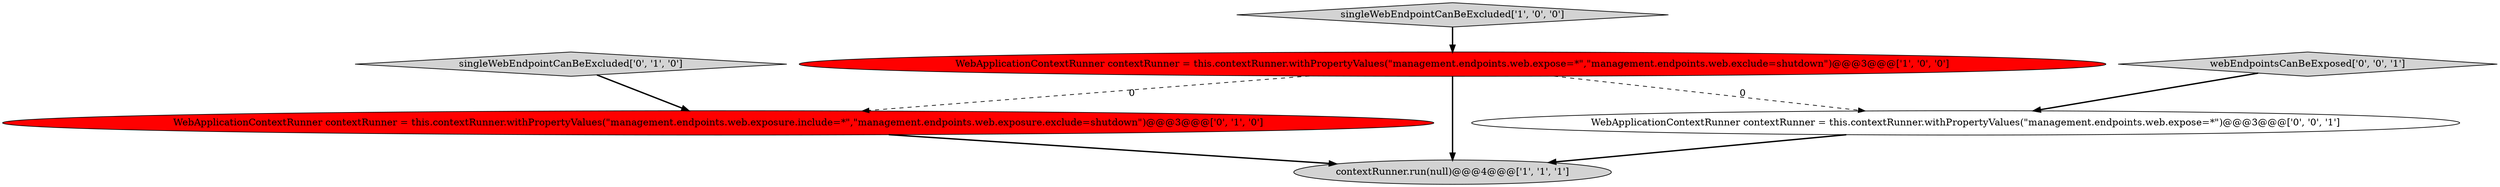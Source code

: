 digraph {
4 [style = filled, label = "singleWebEndpointCanBeExcluded['0', '1', '0']", fillcolor = lightgray, shape = diamond image = "AAA0AAABBB2BBB"];
0 [style = filled, label = "WebApplicationContextRunner contextRunner = this.contextRunner.withPropertyValues(\"management.endpoints.web.expose=*\",\"management.endpoints.web.exclude=shutdown\")@@@3@@@['1', '0', '0']", fillcolor = red, shape = ellipse image = "AAA1AAABBB1BBB"];
3 [style = filled, label = "WebApplicationContextRunner contextRunner = this.contextRunner.withPropertyValues(\"management.endpoints.web.exposure.include=*\",\"management.endpoints.web.exposure.exclude=shutdown\")@@@3@@@['0', '1', '0']", fillcolor = red, shape = ellipse image = "AAA1AAABBB2BBB"];
2 [style = filled, label = "contextRunner.run(null)@@@4@@@['1', '1', '1']", fillcolor = lightgray, shape = ellipse image = "AAA0AAABBB1BBB"];
5 [style = filled, label = "webEndpointsCanBeExposed['0', '0', '1']", fillcolor = lightgray, shape = diamond image = "AAA0AAABBB3BBB"];
6 [style = filled, label = "WebApplicationContextRunner contextRunner = this.contextRunner.withPropertyValues(\"management.endpoints.web.expose=*\")@@@3@@@['0', '0', '1']", fillcolor = white, shape = ellipse image = "AAA0AAABBB3BBB"];
1 [style = filled, label = "singleWebEndpointCanBeExcluded['1', '0', '0']", fillcolor = lightgray, shape = diamond image = "AAA0AAABBB1BBB"];
4->3 [style = bold, label=""];
0->6 [style = dashed, label="0"];
0->3 [style = dashed, label="0"];
1->0 [style = bold, label=""];
5->6 [style = bold, label=""];
3->2 [style = bold, label=""];
0->2 [style = bold, label=""];
6->2 [style = bold, label=""];
}
